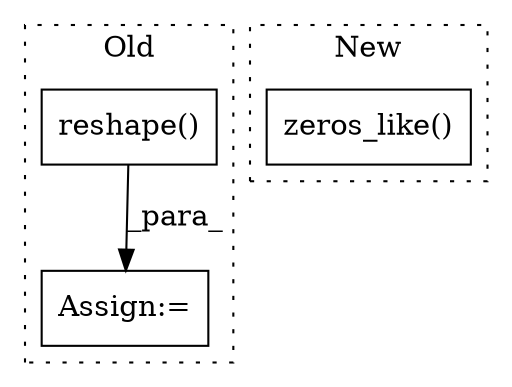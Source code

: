 digraph G {
subgraph cluster0 {
1 [label="reshape()" a="75" s="4547,4570" l="14,1" shape="box"];
3 [label="Assign:=" a="68" s="4544" l="3" shape="box"];
label = "Old";
style="dotted";
}
subgraph cluster1 {
2 [label="zeros_like()" a="75" s="4541,4559" l="17,1" shape="box"];
label = "New";
style="dotted";
}
1 -> 3 [label="_para_"];
}